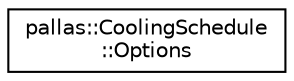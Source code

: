 digraph "Graphical Class Hierarchy"
{
  edge [fontname="Helvetica",fontsize="10",labelfontname="Helvetica",labelfontsize="10"];
  node [fontname="Helvetica",fontsize="10",shape=record];
  rankdir="LR";
  Node1 [label="pallas::CoolingSchedule\l::Options",height=0.2,width=0.4,color="black", fillcolor="white", style="filled",URL="$structpallas_1_1_cooling_schedule_1_1_options.html"];
}
